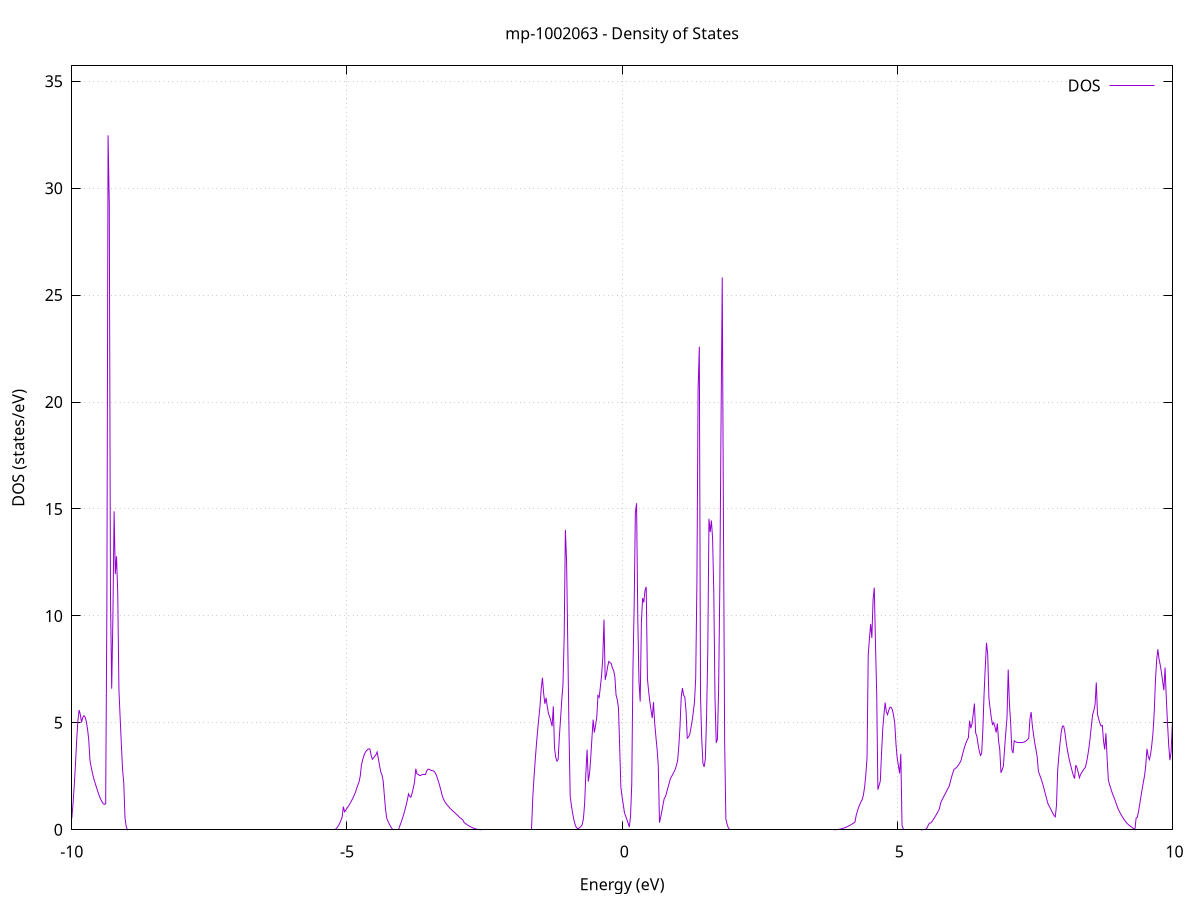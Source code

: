 set title 'mp-1002063 - Density of States'
set xlabel 'Energy (eV)'
set ylabel 'DOS (states/eV)'
set grid
set xrange [-10:10]
set yrange [0:35.716]
set xzeroaxis lt -1
set terminal png size 800,600
set output 'mp-1002063_dos_gnuplot.png'
plot '-' using 1:2 with lines title 'DOS'
-21.070300 0.000000
-21.048400 0.000000
-21.026500 0.000000
-21.004600 0.000000
-20.982600 0.000000
-20.960700 0.000000
-20.938800 0.000000
-20.916900 0.000000
-20.894900 0.000000
-20.873000 0.000000
-20.851100 0.000000
-20.829200 0.000000
-20.807200 0.000000
-20.785300 0.000000
-20.763400 0.000000
-20.741500 0.000000
-20.719600 0.000000
-20.697600 0.000000
-20.675700 0.000000
-20.653800 0.000000
-20.631900 0.000000
-20.609900 0.000000
-20.588000 0.000000
-20.566100 0.000000
-20.544200 0.000000
-20.522200 0.000000
-20.500300 0.000000
-20.478400 0.000000
-20.456500 0.000000
-20.434500 0.000000
-20.412600 0.000000
-20.390700 0.000000
-20.368800 0.000000
-20.346800 0.000000
-20.324900 0.000000
-20.303000 0.000000
-20.281100 0.000000
-20.259100 0.000000
-20.237200 0.000000
-20.215300 0.000000
-20.193400 0.000000
-20.171400 0.000000
-20.149500 0.000000
-20.127600 0.000000
-20.105700 0.000000
-20.083700 0.000000
-20.061800 0.000000
-20.039900 0.000000
-20.018000 0.000000
-19.996000 0.000000
-19.974100 0.000000
-19.952200 0.000000
-19.930300 0.000000
-19.908300 0.000000
-19.886400 0.000000
-19.864500 0.000000
-19.842600 0.000000
-19.820600 0.000000
-19.798700 0.000000
-19.776800 0.000000
-19.754900 0.000000
-19.733000 0.000000
-19.711000 0.000000
-19.689100 0.000000
-19.667200 0.000000
-19.645300 0.000000
-19.623300 0.000000
-19.601400 0.000000
-19.579500 0.000000
-19.557600 0.000000
-19.535600 0.000000
-19.513700 0.000000
-19.491800 0.000000
-19.469900 0.000000
-19.447900 0.000000
-19.426000 0.000000
-19.404100 0.000000
-19.382200 0.000000
-19.360200 0.000000
-19.338300 0.000000
-19.316400 0.000000
-19.294500 0.000000
-19.272500 0.000000
-19.250600 0.000000
-19.228700 0.000000
-19.206800 0.000000
-19.184800 0.000000
-19.162900 0.000000
-19.141000 0.000000
-19.119100 0.000000
-19.097100 0.000000
-19.075200 130.961300
-19.053300 187.178600
-19.031400 41.817400
-19.009400 214.074200
-18.987500 0.000000
-18.965600 127.293700
-18.943700 87.142800
-18.921700 0.000000
-18.899800 0.000000
-18.877900 0.000000
-18.856000 0.000000
-18.834000 0.000000
-18.812100 0.000000
-18.790200 0.000000
-18.768300 0.000000
-18.746400 0.000000
-18.724400 0.000000
-18.702500 0.000000
-18.680600 0.000000
-18.658700 0.000000
-18.636700 0.000000
-18.614800 0.000000
-18.592900 0.000000
-18.571000 0.000000
-18.549000 0.000000
-18.527100 0.000000
-18.505200 0.000000
-18.483300 0.000000
-18.461300 0.000000
-18.439400 0.000000
-18.417500 0.000000
-18.395600 0.000000
-18.373600 0.000000
-18.351700 0.000000
-18.329800 0.000000
-18.307900 0.000000
-18.285900 0.000000
-18.264000 0.000000
-18.242100 0.000000
-18.220200 0.000000
-18.198200 0.000000
-18.176300 0.000000
-18.154400 0.000000
-18.132500 0.000000
-18.110500 0.000000
-18.088600 0.000000
-18.066700 0.000000
-18.044800 0.000000
-18.022800 0.000000
-18.000900 0.000000
-17.979000 0.000000
-17.957100 0.000000
-17.935100 0.000000
-17.913200 0.000000
-17.891300 0.000000
-17.869400 0.000000
-17.847400 0.000000
-17.825500 0.000000
-17.803600 0.000000
-17.781700 0.000000
-17.759800 0.000000
-17.737800 0.000000
-17.715900 0.000000
-17.694000 0.000000
-17.672100 0.000000
-17.650100 0.000000
-17.628200 0.000000
-17.606300 0.000000
-17.584400 0.000000
-17.562400 0.000000
-17.540500 0.000000
-17.518600 0.000000
-17.496700 0.000000
-17.474700 0.000000
-17.452800 0.000000
-17.430900 0.000000
-17.409000 0.000000
-17.387000 0.000000
-17.365100 0.000000
-17.343200 0.000000
-17.321300 0.000000
-17.299300 0.000000
-17.277400 0.000000
-17.255500 0.000000
-17.233600 0.000000
-17.211600 0.000000
-17.189700 0.000000
-17.167800 0.000000
-17.145900 0.000000
-17.123900 0.000000
-17.102000 0.000000
-17.080100 0.000000
-17.058200 0.000000
-17.036200 0.000000
-17.014300 0.000000
-16.992400 0.000000
-16.970500 0.000000
-16.948500 0.000000
-16.926600 0.000000
-16.904700 0.000000
-16.882800 0.000000
-16.860800 0.000000
-16.838900 0.000000
-16.817000 0.000000
-16.795100 0.000000
-16.773200 0.000000
-16.751200 0.000000
-16.729300 0.000000
-16.707400 0.000000
-16.685500 0.000000
-16.663500 0.000000
-16.641600 0.000000
-16.619700 0.000000
-16.597800 0.000000
-16.575800 0.000000
-16.553900 0.000000
-16.532000 0.000000
-16.510100 0.000000
-16.488100 0.000000
-16.466200 0.000000
-16.444300 0.000000
-16.422400 0.000000
-16.400400 0.000000
-16.378500 0.000000
-16.356600 0.000000
-16.334700 0.000000
-16.312700 0.000000
-16.290800 0.000000
-16.268900 0.000000
-16.247000 0.000000
-16.225000 0.000000
-16.203100 0.000000
-16.181200 0.000000
-16.159300 0.000000
-16.137300 0.000000
-16.115400 0.000000
-16.093500 0.000000
-16.071600 0.000000
-16.049600 0.000000
-16.027700 0.000000
-16.005800 0.000000
-15.983900 0.000000
-15.961900 0.000000
-15.940000 0.000000
-15.918100 0.000000
-15.896200 0.000000
-15.874200 0.000000
-15.852300 0.000000
-15.830400 0.000000
-15.808500 0.000000
-15.786600 0.000000
-15.764600 0.000000
-15.742700 0.000000
-15.720800 0.000000
-15.698900 0.000000
-15.676900 0.000000
-15.655000 0.000000
-15.633100 0.000000
-15.611200 0.000000
-15.589200 0.000000
-15.567300 0.000000
-15.545400 0.000000
-15.523500 0.000000
-15.501500 0.000000
-15.479600 0.000000
-15.457700 0.000000
-15.435800 0.000000
-15.413800 0.000000
-15.391900 0.000000
-15.370000 0.000000
-15.348100 0.000000
-15.326100 0.000000
-15.304200 0.000000
-15.282300 0.000000
-15.260400 0.000000
-15.238400 0.000000
-15.216500 0.000000
-15.194600 0.000000
-15.172700 0.000000
-15.150700 0.000000
-15.128800 0.000000
-15.106900 0.000000
-15.085000 0.000000
-15.063000 0.000000
-15.041100 0.000000
-15.019200 0.000000
-14.997300 0.000000
-14.975300 0.000000
-14.953400 0.000000
-14.931500 0.000000
-14.909600 0.000000
-14.887600 0.000000
-14.865700 0.000000
-14.843800 0.000000
-14.821900 0.000000
-14.799900 0.000000
-14.778000 0.000000
-14.756100 0.000000
-14.734200 0.000000
-14.712300 0.000000
-14.690300 0.000000
-14.668400 0.000000
-14.646500 0.000000
-14.624600 0.000000
-14.602600 0.000000
-14.580700 0.000000
-14.558800 0.000000
-14.536900 0.000000
-14.514900 0.000000
-14.493000 0.000000
-14.471100 0.000000
-14.449200 0.000000
-14.427200 0.000000
-14.405300 0.000000
-14.383400 0.000000
-14.361500 0.000000
-14.339500 0.000000
-14.317600 0.000000
-14.295700 0.000000
-14.273800 0.000000
-14.251800 0.000000
-14.229900 0.000000
-14.208000 0.000000
-14.186100 0.000000
-14.164100 0.000000
-14.142200 0.000000
-14.120300 0.000000
-14.098400 0.000000
-14.076400 0.000000
-14.054500 0.000000
-14.032600 0.000000
-14.010700 0.000000
-13.988700 0.000000
-13.966800 0.000000
-13.944900 0.000000
-13.923000 0.000000
-13.901000 0.000000
-13.879100 0.000000
-13.857200 0.000000
-13.835300 0.000000
-13.813300 0.000000
-13.791400 0.000000
-13.769500 0.000000
-13.747600 0.000000
-13.725700 0.000000
-13.703700 0.000000
-13.681800 0.000000
-13.659900 0.000000
-13.638000 0.000000
-13.616000 0.000000
-13.594100 0.000000
-13.572200 0.000000
-13.550300 0.000000
-13.528300 0.000000
-13.506400 0.000000
-13.484500 0.000000
-13.462600 0.000000
-13.440600 0.000000
-13.418700 0.000000
-13.396800 0.000000
-13.374900 0.000000
-13.352900 0.000000
-13.331000 0.000000
-13.309100 0.000000
-13.287200 0.000000
-13.265200 0.000000
-13.243300 0.000000
-13.221400 0.000000
-13.199500 0.000000
-13.177500 0.000000
-13.155600 0.000000
-13.133700 0.000000
-13.111800 0.000000
-13.089800 0.000000
-13.067900 0.000000
-13.046000 0.000000
-13.024100 0.000000
-13.002100 0.000000
-12.980200 0.000000
-12.958300 0.000000
-12.936400 0.000000
-12.914400 0.000000
-12.892500 0.000000
-12.870600 0.000000
-12.848700 0.000000
-12.826700 0.000000
-12.804800 0.000000
-12.782900 0.000000
-12.761000 0.000000
-12.739100 0.000000
-12.717100 0.000000
-12.695200 0.000000
-12.673300 0.000000
-12.651400 0.000000
-12.629400 0.000000
-12.607500 0.000000
-12.585600 0.000000
-12.563700 0.000000
-12.541700 0.000000
-12.519800 0.000000
-12.497900 0.000000
-12.476000 0.000000
-12.454000 0.000000
-12.432100 0.000000
-12.410200 0.000000
-12.388300 0.000000
-12.366300 0.000000
-12.344400 0.000000
-12.322500 0.000000
-12.300600 0.000000
-12.278600 0.000000
-12.256700 0.000000
-12.234800 0.000000
-12.212900 0.000000
-12.190900 0.000000
-12.169000 0.000000
-12.147100 0.000000
-12.125200 0.000000
-12.103200 0.000000
-12.081300 0.000000
-12.059400 0.000000
-12.037500 0.000000
-12.015500 0.000000
-11.993600 0.000000
-11.971700 0.000000
-11.949800 0.000000
-11.927800 0.000000
-11.905900 0.000000
-11.884000 0.000000
-11.862100 0.000000
-11.840100 0.000000
-11.818200 0.000000
-11.796300 0.000000
-11.774400 0.000000
-11.752500 0.000000
-11.730500 0.000000
-11.708600 0.000000
-11.686700 0.000000
-11.664800 0.000000
-11.642800 0.000000
-11.620900 0.000000
-11.599000 0.000000
-11.577100 0.000000
-11.555100 0.000000
-11.533200 0.000000
-11.511300 0.000000
-11.489400 0.000000
-11.467400 0.000000
-11.445500 0.000000
-11.423600 0.000000
-11.401700 0.000000
-11.379700 0.000000
-11.357800 0.000000
-11.335900 0.000000
-11.314000 0.000000
-11.292000 0.000000
-11.270100 0.000000
-11.248200 0.000000
-11.226300 0.000000
-11.204300 0.000000
-11.182400 0.000000
-11.160500 0.000000
-11.138600 0.000000
-11.116600 0.000000
-11.094700 0.000000
-11.072800 0.000000
-11.050900 0.000000
-11.028900 0.000000
-11.007000 0.000000
-10.985100 0.000000
-10.963200 0.000000
-10.941200 0.000000
-10.919300 0.000000
-10.897400 0.000000
-10.875500 0.000000
-10.853500 0.039700
-10.831600 0.169100
-10.809700 0.388500
-10.787800 0.697700
-10.765900 1.523500
-10.743900 1.287400
-10.722000 1.321900
-10.700100 1.450100
-10.678200 1.597700
-10.656200 1.764600
-10.634300 1.950800
-10.612400 2.156400
-10.590500 2.387200
-10.568500 2.637300
-10.546600 2.887300
-10.524700 3.137100
-10.502800 4.029800
-10.480800 4.446000
-10.458900 4.726000
-10.437000 4.924900
-10.415100 5.042400
-10.393100 5.078700
-10.371200 4.898900
-10.349300 4.763700
-10.327400 4.941500
-10.305400 5.108400
-10.283500 5.303200
-10.261600 4.561600
-10.239700 3.409500
-10.217700 2.398200
-10.195800 1.527800
-10.173900 0.798100
-10.152000 0.209300
-10.130000 0.000000
-10.108100 0.000000
-10.086200 0.000000
-10.064300 0.000000
-10.042300 0.000000
-10.020400 0.023100
-9.998500 0.564300
-9.976600 1.255100
-9.954600 2.093600
-9.932700 3.079700
-9.910800 4.213500
-9.888900 5.112400
-9.866900 5.598600
-9.845000 5.388000
-9.823100 5.018000
-9.801200 5.255300
-9.779300 5.334000
-9.757300 5.267100
-9.735400 5.054600
-9.713500 4.696400
-9.691600 4.192700
-9.669600 3.237700
-9.647700 2.935300
-9.625800 2.661900
-9.603900 2.426500
-9.581900 2.235400
-9.560000 2.051700
-9.538100 1.871100
-9.516200 1.701700
-9.494200 1.550600
-9.472300 1.417700
-9.450400 1.303200
-9.428500 1.217700
-9.406500 1.188400
-9.384600 1.216800
-9.362700 10.200200
-9.340800 32.468900
-9.318800 29.245500
-9.296900 10.864400
-9.275000 6.594700
-9.253100 9.950000
-9.231100 14.887400
-9.209200 11.955300
-9.187300 12.787800
-9.165400 11.120700
-9.143400 6.535700
-9.121500 5.245100
-9.099600 4.002500
-9.077700 2.827600
-9.055700 2.194000
-9.033800 0.578300
-9.011900 0.159300
-8.990000 0.001400
-8.968000 0.000000
-8.946100 0.000000
-8.924200 0.000000
-8.902300 0.000000
-8.880300 0.000000
-8.858400 0.000000
-8.836500 0.000000
-8.814600 0.000000
-8.792700 0.000000
-8.770700 0.000000
-8.748800 0.000000
-8.726900 0.000000
-8.705000 0.000000
-8.683000 0.000000
-8.661100 0.000000
-8.639200 0.000000
-8.617300 0.000000
-8.595300 0.000000
-8.573400 0.000000
-8.551500 0.000000
-8.529600 0.000000
-8.507600 0.000000
-8.485700 0.000000
-8.463800 0.000000
-8.441900 0.000000
-8.419900 0.000000
-8.398000 0.000000
-8.376100 0.000000
-8.354200 0.000000
-8.332200 0.000000
-8.310300 0.000000
-8.288400 0.000000
-8.266500 0.000000
-8.244500 0.000000
-8.222600 0.000000
-8.200700 0.000000
-8.178800 0.000000
-8.156800 0.000000
-8.134900 0.000000
-8.113000 0.000000
-8.091100 0.000000
-8.069100 0.000000
-8.047200 0.000000
-8.025300 0.000000
-8.003400 0.000000
-7.981400 0.000000
-7.959500 0.000000
-7.937600 0.000000
-7.915700 0.000000
-7.893700 0.000000
-7.871800 0.000000
-7.849900 0.000000
-7.828000 0.000000
-7.806000 0.000000
-7.784100 0.000000
-7.762200 0.000000
-7.740300 0.000000
-7.718400 0.000000
-7.696400 0.000000
-7.674500 0.000000
-7.652600 0.000000
-7.630700 0.000000
-7.608700 0.000000
-7.586800 0.000000
-7.564900 0.000000
-7.543000 0.000000
-7.521000 0.000000
-7.499100 0.000000
-7.477200 0.000000
-7.455300 0.000000
-7.433300 0.000000
-7.411400 0.000000
-7.389500 0.000000
-7.367600 0.000000
-7.345600 0.000000
-7.323700 0.000000
-7.301800 0.000000
-7.279900 0.000000
-7.257900 0.000000
-7.236000 0.000000
-7.214100 0.000000
-7.192200 0.000000
-7.170200 0.000000
-7.148300 0.000000
-7.126400 0.000000
-7.104500 0.000000
-7.082500 0.000000
-7.060600 0.000000
-7.038700 0.000000
-7.016800 0.000000
-6.994800 0.000000
-6.972900 0.000000
-6.951000 0.000000
-6.929100 0.000000
-6.907100 0.000000
-6.885200 0.000000
-6.863300 0.000000
-6.841400 0.000000
-6.819400 0.000000
-6.797500 0.000000
-6.775600 0.000000
-6.753700 0.000000
-6.731800 0.000000
-6.709800 0.000000
-6.687900 0.000000
-6.666000 0.000000
-6.644100 0.000000
-6.622100 0.000000
-6.600200 0.000000
-6.578300 0.000000
-6.556400 0.000000
-6.534400 0.000000
-6.512500 0.000000
-6.490600 0.000000
-6.468700 0.000000
-6.446700 0.000000
-6.424800 0.000000
-6.402900 0.000000
-6.381000 0.000000
-6.359000 0.000000
-6.337100 0.000000
-6.315200 0.000000
-6.293300 0.000000
-6.271300 0.000000
-6.249400 0.000000
-6.227500 0.000000
-6.205600 0.000000
-6.183600 0.000000
-6.161700 0.000000
-6.139800 0.000000
-6.117900 0.000000
-6.095900 0.000000
-6.074000 0.000000
-6.052100 0.000000
-6.030200 0.000000
-6.008200 0.000000
-5.986300 0.000000
-5.964400 0.000000
-5.942500 0.000000
-5.920500 0.000000
-5.898600 0.000000
-5.876700 0.000000
-5.854800 0.000000
-5.832800 0.000000
-5.810900 0.000000
-5.789000 0.000000
-5.767100 0.000000
-5.745200 0.000000
-5.723200 0.000000
-5.701300 0.000000
-5.679400 0.000000
-5.657500 0.000000
-5.635500 0.000000
-5.613600 0.000000
-5.591700 0.000000
-5.569800 0.000000
-5.547800 0.000000
-5.525900 0.000000
-5.504000 0.000000
-5.482100 0.000000
-5.460100 0.000000
-5.438200 0.000000
-5.416300 0.000000
-5.394400 0.000000
-5.372400 0.000000
-5.350500 0.000000
-5.328600 0.000000
-5.306700 0.000000
-5.284700 0.000000
-5.262800 0.000000
-5.240900 0.000000
-5.219000 0.012800
-5.197000 0.049900
-5.175100 0.111300
-5.153200 0.197000
-5.131300 0.307000
-5.109300 0.441300
-5.087400 0.599900
-5.065500 1.083200
-5.043600 0.840100
-5.021600 0.919100
-4.999700 1.004700
-4.977800 1.089000
-4.955900 1.178000
-4.933900 1.275500
-4.912000 1.381400
-4.890100 1.495800
-4.868200 1.618700
-4.846200 1.752500
-4.824300 1.928700
-4.802400 2.092400
-4.780500 2.240000
-4.758600 2.512900
-4.736600 3.028700
-4.714700 3.275400
-4.692800 3.465300
-4.670900 3.598600
-4.648900 3.691600
-4.627000 3.752800
-4.605100 3.781400
-4.583200 3.777300
-4.561200 3.485900
-4.539300 3.296800
-4.517400 3.362600
-4.495500 3.434000
-4.473500 3.506700
-4.451600 3.638000
-4.429700 3.326500
-4.407800 2.997400
-4.385800 2.701800
-4.363900 2.566000
-4.342000 2.271100
-4.320100 1.587500
-4.298100 0.933100
-4.276200 0.533300
-4.254300 0.396000
-4.232400 0.274700
-4.210400 0.169500
-4.188500 0.080200
-4.166600 0.007000
-4.144700 0.000000
-4.122700 0.000000
-4.100800 0.000000
-4.078900 0.000000
-4.057000 0.000000
-4.035000 0.215800
-4.013100 0.367100
-3.991200 0.535600
-3.969300 0.721500
-3.947300 0.924600
-3.925400 1.145100
-3.903500 1.382800
-3.881600 1.677000
-3.859600 1.561700
-3.837700 1.523400
-3.815800 1.719300
-3.793900 1.959000
-3.772000 2.233200
-3.750000 2.852800
-3.728100 2.614100
-3.706200 2.598500
-3.684300 2.545700
-3.662300 2.545800
-3.640400 2.572100
-3.618500 2.585800
-3.596600 2.587000
-3.574600 2.579200
-3.552700 2.739900
-3.530800 2.825300
-3.508900 2.835300
-3.486900 2.795300
-3.465000 2.771200
-3.443100 2.762400
-3.421200 2.738300
-3.399200 2.668700
-3.377300 2.556900
-3.355400 2.402800
-3.333500 2.222000
-3.311500 2.024600
-3.289600 1.810200
-3.267700 1.578800
-3.245800 1.429700
-3.223800 1.321700
-3.201900 1.233500
-3.180000 1.162400
-3.158100 1.095600
-3.136100 1.032200
-3.114200 0.972200
-3.092300 0.915500
-3.070400 0.862300
-3.048400 0.812300
-3.026500 0.762300
-3.004600 0.710300
-2.982700 0.656300
-2.960700 0.600400
-2.938800 0.548000
-2.916900 0.503300
-2.895000 0.466300
-2.873000 0.343600
-2.851100 0.299000
-2.829200 0.257600
-2.807300 0.219300
-2.785400 0.184000
-2.763400 0.151800
-2.741500 0.122700
-2.719600 0.096800
-2.697700 0.073900
-2.675700 0.054000
-2.653800 0.037300
-2.631900 0.023700
-2.610000 0.013100
-2.588000 0.005700
-2.566100 0.001300
-2.544200 0.000000
-2.522300 0.000000
-2.500300 0.000000
-2.478400 0.000000
-2.456500 0.000000
-2.434600 0.000000
-2.412600 0.000000
-2.390700 0.000000
-2.368800 0.000000
-2.346900 0.000000
-2.324900 0.000000
-2.303000 0.000000
-2.281100 0.000000
-2.259200 0.000000
-2.237200 0.000000
-2.215300 0.000000
-2.193400 0.000000
-2.171500 0.000000
-2.149500 0.000000
-2.127600 0.000000
-2.105700 0.000000
-2.083800 0.000000
-2.061800 0.000000
-2.039900 0.000000
-2.018000 0.000000
-1.996100 0.000000
-1.974100 0.000000
-1.952200 0.000000
-1.930300 0.000000
-1.908400 0.000000
-1.886400 0.000000
-1.864500 0.000000
-1.842600 0.000000
-1.820700 0.000000
-1.798800 0.000000
-1.776800 0.000000
-1.754900 0.000000
-1.733000 0.000000
-1.711100 0.000000
-1.689100 0.000000
-1.667200 0.000000
-1.645300 0.000000
-1.623400 1.538400
-1.601400 2.465000
-1.579500 3.260000
-1.557600 3.986100
-1.535700 4.643500
-1.513700 5.232200
-1.491800 5.797200
-1.469900 6.614200
-1.448000 7.107400
-1.426000 6.364000
-1.404100 5.890200
-1.382200 6.169700
-1.360300 5.763300
-1.338300 5.419400
-1.316400 5.292100
-1.294500 5.072900
-1.272600 4.839000
-1.250600 5.769400
-1.228700 3.814600
-1.206800 3.389700
-1.184900 3.207600
-1.162900 3.289200
-1.141000 4.342300
-1.119100 5.187500
-1.097200 6.071900
-1.075200 6.767400
-1.053300 9.027700
-1.031400 14.020800
-1.009500 12.552400
-0.987500 8.589600
-0.965600 4.608400
-0.943700 1.557700
-0.921800 1.130100
-0.899800 0.770900
-0.877900 0.480300
-0.856000 0.259700
-0.834100 0.117100
-0.812100 0.053300
-0.790200 0.066200
-0.768300 0.108600
-0.746400 0.161400
-0.724500 0.248500
-0.702500 0.548500
-0.680600 1.265800
-0.658700 2.681900
-0.636800 3.744500
-0.614800 2.258000
-0.592900 2.623500
-0.571000 3.348700
-0.549100 4.281800
-0.527100 5.150100
-0.505200 4.546300
-0.483300 4.887800
-0.461400 5.251300
-0.439400 6.278900
-0.417500 6.193100
-0.395600 6.681300
-0.373700 7.207700
-0.351700 8.055000
-0.329800 9.828200
-0.307900 7.008700
-0.286000 7.259400
-0.264000 7.619800
-0.242100 7.871800
-0.220200 7.818100
-0.198300 7.772500
-0.176300 7.550600
-0.154400 7.442400
-0.132500 7.158200
-0.110600 6.293600
-0.088600 6.086900
-0.066700 5.698300
-0.044800 3.879900
-0.022900 1.982100
-0.000900 1.537000
0.021000 1.170200
0.042900 0.789800
0.064800 0.635900
0.086800 0.474700
0.108700 0.306000
0.130600 0.130000
0.152500 0.622900
0.174500 2.113000
0.196400 7.528500
0.218300 10.428300
0.240200 14.824700
0.262100 15.268000
0.284100 9.888400
0.306000 6.903200
0.327900 5.994600
0.349800 9.700800
0.371800 10.832400
0.393700 10.631100
0.415600 11.198300
0.437500 11.354600
0.459500 7.056300
0.481400 6.473900
0.503300 5.987900
0.525200 5.586500
0.547200 5.222100
0.569100 5.967200
0.591000 4.984400
0.612900 4.362500
0.634900 3.777500
0.656800 2.976600
0.678700 0.331700
0.700600 0.587500
0.722600 0.881900
0.744500 1.203400
0.766400 1.478000
0.788300 1.550200
0.810300 1.770100
0.832200 1.970700
0.854100 2.173900
0.876000 2.384900
0.898000 2.489700
0.919900 2.596400
0.941800 2.705200
0.963700 2.822700
0.985700 3.002700
1.007600 3.223300
1.029500 3.904700
1.051400 4.827600
1.073400 6.197800
1.095300 6.626600
1.117200 6.292100
1.139100 6.205100
1.161100 5.555400
1.183000 4.281800
1.204900 4.335100
1.226800 4.450500
1.248700 4.731300
1.270700 5.079100
1.292600 5.494100
1.314500 5.976100
1.336400 7.082100
1.358400 11.489600
1.380300 20.617800
1.402200 22.583700
1.424100 6.210100
1.446100 4.239000
1.468000 3.113300
1.489900 2.941000
1.511800 3.313900
1.533800 5.255300
1.555700 8.279600
1.577600 14.542400
1.599500 13.920700
1.621500 14.460000
1.643400 13.630600
1.665300 11.101000
1.687200 6.152500
1.709200 4.066700
1.731100 4.234400
1.753000 6.614500
1.774900 11.384200
1.796900 19.031000
1.818800 25.822900
1.840700 14.404900
1.862600 4.112000
1.884600 0.503300
1.906500 0.263800
1.928400 0.101000
1.950300 0.014900
1.972300 0.000000
1.994200 0.000000
2.016100 0.000000
2.038000 0.000000
2.060000 0.000000
2.081900 0.000000
2.103800 0.000000
2.125700 0.000000
2.147700 0.000000
2.169600 0.000000
2.191500 0.000000
2.213400 0.000000
2.235300 0.000000
2.257300 0.000000
2.279200 0.000000
2.301100 0.000000
2.323000 0.000000
2.345000 0.000000
2.366900 0.000000
2.388800 0.000000
2.410700 0.000000
2.432700 0.000000
2.454600 0.000000
2.476500 0.000000
2.498400 0.000000
2.520400 0.000000
2.542300 0.000000
2.564200 0.000000
2.586100 0.000000
2.608100 0.000000
2.630000 0.000000
2.651900 0.000000
2.673800 0.000000
2.695800 0.000000
2.717700 0.000000
2.739600 0.000000
2.761500 0.000000
2.783500 0.000000
2.805400 0.000000
2.827300 0.000000
2.849200 0.000000
2.871200 0.000000
2.893100 0.000000
2.915000 0.000000
2.936900 0.000000
2.958900 0.000000
2.980800 0.000000
3.002700 0.000000
3.024600 0.000000
3.046600 0.000000
3.068500 0.000000
3.090400 0.000000
3.112300 0.000000
3.134300 0.000000
3.156200 0.000000
3.178100 0.000000
3.200000 0.000000
3.221900 0.000000
3.243900 0.000000
3.265800 0.000000
3.287700 0.000000
3.309600 0.000000
3.331600 0.000000
3.353500 0.000000
3.375400 0.000000
3.397300 0.000000
3.419300 0.000000
3.441200 0.000000
3.463100 0.000000
3.485000 0.000000
3.507000 0.000000
3.528900 0.000000
3.550800 0.000000
3.572700 0.000000
3.594700 0.000000
3.616600 0.000000
3.638500 0.000000
3.660400 0.000000
3.682400 0.000000
3.704300 0.000000
3.726200 0.000000
3.748100 0.000000
3.770100 0.000000
3.792000 0.000000
3.813900 0.000000
3.835800 0.000000
3.857800 0.000500
3.879700 0.003200
3.901600 0.008200
3.923500 0.015500
3.945500 0.025000
3.967400 0.036900
3.989300 0.051100
4.011200 0.067600
4.033200 0.086300
4.055100 0.107400
4.077000 0.130800
4.098900 0.156500
4.120900 0.184400
4.142800 0.214700
4.164700 0.247300
4.186600 0.282100
4.208500 0.319300
4.230500 0.358800
4.252400 0.672000
4.274300 0.865500
4.296200 1.039500
4.318200 1.187200
4.340100 1.308600
4.362000 1.413400
4.383900 1.628800
4.405900 2.003600
4.427800 2.582500
4.449700 3.371000
4.471600 8.184600
4.493600 8.937100
4.515500 9.622500
4.537400 8.969100
4.559300 10.766100
4.581300 11.317400
4.603200 8.716100
4.625100 6.388000
4.647000 1.873400
4.669000 2.077000
4.690900 2.275000
4.712800 3.551600
4.734700 4.691200
4.756700 5.378600
4.778600 5.945700
4.800500 5.515300
4.822400 5.384600
4.844400 5.586500
4.866300 5.731800
4.888200 5.719900
4.910100 5.619600
4.932100 5.351900
4.954000 4.951400
4.975900 4.000400
4.997800 3.348400
5.019800 3.001100
5.041700 2.636000
5.063600 3.545100
5.085500 0.201000
5.107500 0.000000
5.129400 0.000000
5.151300 0.000000
5.173200 0.000000
5.195100 0.000000
5.217100 0.000000
5.239000 0.000000
5.260900 0.000000
5.282800 0.000000
5.304800 0.000000
5.326700 0.000000
5.348600 0.000000
5.370500 0.000000
5.392500 0.000000
5.414400 0.000000
5.436300 0.000300
5.458200 0.003100
5.480200 0.008800
5.502100 0.017300
5.524000 0.028600
5.545900 0.111700
5.567900 0.255600
5.589800 0.315600
5.611700 0.324700
5.633600 0.402300
5.655600 0.485300
5.677500 0.573900
5.699400 0.667900
5.721300 0.767500
5.743300 0.872600
5.765200 0.983100
5.787100 1.245000
5.809000 1.378300
5.831000 1.492800
5.852900 1.599600
5.874800 1.701700
5.896700 1.820800
5.918700 1.928700
5.940600 2.026200
5.962500 2.235800
5.984400 2.457500
6.006400 2.638800
6.028300 2.821700
6.050200 2.859600
6.072100 2.904000
6.094100 2.965000
6.116000 3.046000
6.137900 3.140200
6.159800 3.262400
6.181800 3.491500
6.203700 3.709100
6.225600 3.897700
6.247500 4.062400
6.269400 4.200000
6.291400 4.308300
6.313300 5.101600
6.335200 4.749100
6.357100 4.948900
6.379100 5.411100
6.401000 5.904200
6.422900 4.530500
6.444800 4.385500
6.466800 3.998300
6.488700 3.681000
6.510600 3.472400
6.532500 3.565300
6.554500 4.692800
6.576400 6.349400
6.598300 7.611900
6.620200 8.741200
6.642200 8.215000
6.664100 6.169800
6.686000 5.676000
6.707900 5.234700
6.729900 4.918900
6.751800 5.011100
6.773700 4.817300
6.795600 4.548500
6.817600 4.971900
6.839500 4.162100
6.861400 3.750200
6.883300 2.666800
6.905300 2.803100
6.927200 2.977300
6.949100 3.796400
6.971000 4.552100
6.993000 5.244500
7.014900 7.487200
7.036800 5.898000
7.058700 5.019100
7.080700 3.743200
7.102600 3.585900
7.124500 4.160200
7.146400 4.117800
7.168400 4.091500
7.190300 4.079600
7.212200 4.081800
7.234100 4.076300
7.256000 4.073700
7.278000 4.081500
7.299900 4.099700
7.321800 4.128400
7.343700 4.167600
7.365700 4.217500
7.387600 4.278900
7.409500 5.182700
7.431400 5.505000
7.453400 4.876100
7.475300 4.440400
7.497200 4.065200
7.519100 3.750500
7.541100 3.414700
7.563000 2.743400
7.584900 2.576200
7.606800 2.423100
7.628800 2.254800
7.650700 2.060800
7.672600 1.841900
7.694500 1.623000
7.716500 1.412900
7.738400 1.212100
7.760300 1.100400
7.782200 0.989600
7.804200 0.879600
7.826100 0.770600
7.848000 0.662400
7.869900 0.605000
7.891900 1.139700
7.913800 2.795100
7.935700 3.471700
7.957600 4.076000
7.979600 4.589500
8.001500 4.851200
8.023400 4.842500
8.045300 4.553200
8.067300 4.092900
8.089200 3.748800
8.111100 3.445700
8.133000 3.183400
8.155000 2.961500
8.176900 2.741000
8.198800 2.539400
8.220700 2.392600
8.242600 3.023400
8.264600 2.897900
8.286500 2.688300
8.308400 2.430200
8.330300 2.589900
8.352300 2.681800
8.374200 2.770400
8.396100 2.855800
8.418000 2.924300
8.440000 3.175700
8.461900 3.492900
8.483800 3.877600
8.505700 4.347700
8.527700 4.907800
8.549600 5.389000
8.571500 5.582400
8.593400 5.861000
8.615400 6.887800
8.637300 5.402400
8.659200 5.175600
8.681100 4.978400
8.703100 4.849700
8.725000 4.879600
8.746900 4.145400
8.768800 3.758700
8.790800 4.511500
8.812700 3.317500
8.834600 2.322200
8.856500 2.110500
8.878500 1.936400
8.900400 1.753000
8.922300 1.606100
8.944200 1.456200
8.966200 1.303200
8.988100 1.146100
9.010000 0.986800
9.031900 0.871700
9.053900 0.763700
9.075800 0.662800
9.097700 0.569100
9.119600 0.482400
9.141600 0.402800
9.163500 0.329900
9.185400 0.272300
9.207300 0.225100
9.229200 0.179200
9.251200 0.134600
9.273100 0.091200
9.295000 0.049200
9.316900 0.008400
9.338900 0.545700
9.360800 0.584700
9.382700 0.857800
9.404600 1.199200
9.426600 1.552600
9.448500 1.897100
9.470400 2.225500
9.492300 2.525400
9.514300 3.023400
9.536200 3.786300
9.558100 3.437000
9.580000 3.284200
9.602000 3.526600
9.623900 3.970000
9.645800 4.533600
9.667700 5.482500
9.689700 6.955500
9.711600 7.916500
9.733500 8.439500
9.755400 7.978800
9.777400 7.704600
9.799300 7.357100
9.821200 6.936100
9.843100 6.524900
9.865100 7.585900
9.887000 6.183400
9.908900 5.002600
9.930800 3.981800
9.952800 3.253600
9.974700 3.631900
9.996600 4.951300
10.018500 5.210700
10.040500 5.632300
10.062400 6.061700
10.084300 6.434900
10.106200 7.303900
10.128200 3.704700
10.150100 3.091500
10.172000 2.971900
10.193900 3.258400
10.215800 3.843300
10.237800 4.005800
10.259700 4.201100
10.281600 4.457600
10.303500 5.988300
10.325500 6.696800
10.347400 7.333400
10.369300 8.382800
10.391200 7.294600
10.413200 5.952600
10.435100 5.527400
10.457000 5.042300
10.478900 5.304800
10.500900 5.920000
10.522800 6.470500
10.544700 5.508400
10.566600 6.568100
10.588600 7.773900
10.610500 7.923600
10.632400 7.820700
10.654300 7.997700
10.676300 8.075400
10.698200 7.019100
10.720100 5.793600
10.742000 3.999000
10.764000 3.009300
10.785900 2.559000
10.807800 2.187800
10.829700 1.895500
10.851700 1.690200
10.873600 1.582600
10.895500 1.507100
10.917400 1.799800
10.939400 2.147800
10.961300 2.551100
10.983200 3.009700
11.005100 6.088500
11.027100 7.674000
11.049000 6.973600
11.070900 6.441900
11.092800 6.012400
11.114800 6.003200
11.136700 6.058500
11.158600 6.157900
11.180500 6.272900
11.202400 6.420900
11.224400 6.604000
11.246300 6.853700
11.268200 7.515700
11.290100 8.409500
11.312100 9.373100
11.334000 9.621500
11.355900 7.834800
11.377800 5.643300
11.399800 5.188800
11.421700 4.894100
11.443600 4.476700
11.465500 4.150000
11.487500 3.948200
11.509400 3.902000
11.531300 3.884200
11.553200 3.894600
11.575200 3.933200
11.597100 4.000000
11.619000 4.094900
11.640900 4.099900
11.662900 4.165900
11.684800 4.245200
11.706700 4.407000
11.728600 5.165000
11.750600 5.359700
11.772500 5.457900
11.794400 5.549200
11.816300 5.348800
11.838300 5.143300
11.860200 5.005800
11.882100 4.980700
11.904000 4.885600
11.926000 4.720200
11.947900 4.484600
11.969800 4.417200
11.991700 4.388600
12.013700 4.382000
12.035600 4.377700
12.057500 4.359000
12.079400 4.338000
12.101400 4.328500
12.123300 4.448400
12.145200 5.257500
12.167100 5.306000
12.189000 4.705000
12.211000 4.474400
12.232900 4.320200
12.254800 4.030900
12.276700 3.979900
12.298700 3.959000
12.320600 3.711500
12.342500 3.488600
12.364400 3.281100
12.386400 3.088900
12.408300 3.403100
12.430200 3.326600
12.452100 3.129500
12.474100 2.920900
12.496000 2.716800
12.517900 2.634300
12.539800 2.685500
12.561800 2.954400
12.583700 3.272900
12.605600 3.641000
12.627500 4.058600
12.649500 4.743700
12.671400 6.733700
12.693300 9.360700
12.715200 9.253100
12.737200 8.308100
12.759100 7.359900
12.781000 6.386300
12.802900 5.315800
12.824900 4.293000
12.846800 3.982400
12.868700 3.815500
12.890600 3.763300
12.912600 3.796400
12.934500 4.105300
12.956400 5.662800
12.978300 5.759900
13.000300 6.128700
13.022200 6.525000
13.044100 6.844600
13.066000 7.124100
13.088000 7.363400
13.109900 7.614200
13.131800 7.249400
13.153700 5.968800
13.175600 5.510800
13.197600 4.955100
13.219500 4.745300
13.241400 4.559400
13.263300 4.355800
13.285300 4.197400
13.307200 4.843800
13.329100 5.083400
13.351000 6.030600
13.373000 6.979400
13.394900 8.512400
13.416800 8.224100
13.438700 7.817600
13.460700 7.156300
13.482600 6.494400
13.504500 5.771900
13.526400 5.336300
13.548400 5.339700
13.570300 4.819100
13.592200 3.982600
13.614100 3.279600
13.636100 2.724000
13.658000 2.141200
13.679900 1.929600
13.701800 1.816300
13.723800 1.987100
13.745700 2.283600
13.767600 2.657700
13.789500 5.099500
13.811500 10.811400
13.833400 13.196900
13.855300 9.991500
13.877200 10.330100
13.899200 8.515800
13.921100 7.052800
13.943000 5.455300
13.964900 4.507300
13.986900 3.513100
14.008800 2.761800
14.030700 2.092900
14.052600 2.137200
14.074600 2.365600
14.096500 2.669100
14.118400 3.032300
14.140300 3.361900
14.162300 3.645700
14.184200 3.882400
14.206100 4.080300
14.228000 4.281400
14.249900 4.930700
14.271900 5.708100
14.293800 6.583100
14.315700 7.618000
14.337600 7.875600
14.359600 9.616500
14.381500 7.910600
14.403400 6.287600
14.425300 5.270200
14.447300 2.528100
14.469200 2.900700
14.491100 3.447300
14.513000 4.144800
14.535000 3.700000
14.556900 3.908200
14.578800 4.184900
14.600700 4.636100
14.622700 5.041100
14.644600 5.376000
14.666500 5.731500
14.688400 6.029800
14.710400 5.442000
14.732300 5.662200
14.754200 6.543800
14.776100 8.021000
14.798100 7.351000
14.820000 4.411500
14.841900 3.560200
14.863800 3.646700
14.885800 4.261200
14.907700 4.324700
14.929600 4.592600
14.951500 4.894000
14.973500 4.861700
14.995400 4.154300
15.017300 4.374600
15.039200 4.644400
15.061200 5.161100
15.083100 5.168200
15.105000 5.259500
15.126900 5.461600
15.148900 6.334700
15.170800 6.653600
15.192700 6.874600
15.214600 7.089800
15.236500 7.244300
15.258500 7.337900
15.280400 7.372500
15.302300 7.350600
15.324200 7.147400
15.346200 7.282200
15.368100 5.769200
15.390000 4.922600
15.411900 4.693800
15.433900 4.743100
15.455800 4.846400
15.477700 5.003600
15.499600 5.131900
15.521600 5.287300
15.543500 5.460000
15.565400 5.555700
15.587300 5.541100
15.609300 5.201400
15.631200 4.984600
15.653100 5.423900
15.675000 5.640200
15.697000 5.972800
15.718900 6.286600
15.740800 6.669900
15.762700 6.904300
15.784700 7.761200
15.806600 6.900000
15.828500 7.178300
15.850400 7.545200
15.872400 6.992600
15.894300 7.108800
15.916200 6.969300
15.938100 7.185600
15.960100 7.303600
15.982000 7.163300
16.003900 6.497900
16.025800 5.250900
16.047800 5.030100
16.069700 4.880800
16.091600 5.572600
16.113500 6.644800
16.135500 7.335000
16.157400 6.211900
16.179300 5.609800
16.201200 5.098800
16.223100 5.069500
16.245100 5.183600
16.267000 5.588300
16.288900 5.970400
16.310800 5.875400
16.332800 5.733500
16.354700 5.544600
16.376600 5.293600
16.398500 5.686700
16.420500 5.825100
16.442400 6.258200
16.464300 5.972900
16.486200 6.398900
16.508200 6.244400
16.530100 6.222700
16.552000 5.981100
16.573900 5.594400
16.595900 5.315500
16.617800 5.087800
16.639700 4.931900
16.661600 4.830500
16.683600 4.657300
16.705500 4.454100
16.727400 4.220900
16.749300 3.980300
16.771300 4.007500
16.793200 4.466400
16.815100 4.915200
16.837000 5.248000
16.859000 5.475700
16.880900 5.680600
16.902800 5.862000
16.924700 6.019900
16.946700 5.387900
16.968600 5.425000
16.990500 4.895700
17.012400 4.341000
17.034400 3.760900
17.056300 3.159900
17.078200 3.041600
17.100100 3.019900
17.122100 3.443700
17.144000 4.365400
17.165900 6.391300
17.187800 10.021100
17.209700 8.146400
17.231700 7.357300
17.253600 6.735600
17.275500 6.159300
17.297400 5.628600
17.319400 5.243200
17.341300 4.820300
17.363200 4.459800
17.385100 4.302300
17.407100 4.225700
17.429000 4.231900
17.450900 4.470000
17.472800 4.687000
17.494800 4.998700
17.516700 4.824100
17.538600 5.442300
17.560500 5.631100
17.582500 5.865700
17.604400 6.266200
17.626300 6.615200
17.648200 7.035700
17.670200 7.406100
17.692100 7.680000
17.714000 7.571400
17.735900 7.463000
17.757900 7.479100
17.779800 8.026700
17.801700 8.104800
17.823600 7.916000
17.845600 7.287600
17.867500 6.235400
17.889400 5.941700
17.911300 7.066600
17.933300 7.057900
17.955200 7.106900
17.977100 6.189800
17.999000 5.937000
18.021000 5.555000
18.042900 5.244300
18.064800 4.679800
18.086700 4.391400
18.108700 4.341000
18.130600 4.395900
18.152500 4.977600
18.174400 5.049900
18.196300 5.175900
18.218300 5.355700
18.240200 5.665500
18.262100 9.592200
18.284000 8.470000
18.306000 6.928400
18.327900 5.642900
18.349800 5.764800
18.371700 5.614200
18.393700 5.544500
18.415600 5.546000
18.437500 5.604700
18.459400 5.664100
18.481400 5.722700
18.503300 5.482200
18.525200 6.463800
18.547100 8.156000
18.569100 8.643100
18.591000 8.705700
18.612900 8.344200
18.634800 7.662300
18.656800 7.313800
18.678700 7.085200
18.700600 7.797700
18.722500 7.871500
18.744500 6.986800
18.766400 6.627800
18.788300 6.520100
18.810200 5.852500
18.832200 5.391800
18.854100 5.548000
18.876000 5.989800
18.897900 6.440600
18.919900 6.804500
18.941800 7.276200
18.963700 7.379600
18.985600 7.177500
19.007600 6.204900
19.029500 4.942500
19.051400 4.936100
19.073300 4.918000
19.095300 4.892000
19.117200 4.871500
19.139100 4.856200
19.161000 4.735700
19.182900 4.492600
19.204900 4.666400
19.226800 4.841400
19.248700 5.066600
19.270600 5.497100
19.292600 6.021400
19.314500 6.563400
19.336400 7.170100
19.358300 7.377700
19.380300 7.487600
19.402200 7.481800
19.424100 7.815500
19.446000 7.848000
19.468000 8.055600
19.489900 8.578000
19.511800 7.004300
19.533700 5.241600
19.555700 5.251100
19.577600 5.238000
19.599500 5.202500
19.621400 5.144500
19.643400 5.063900
19.665300 4.999500
19.687200 4.853600
19.709100 4.810700
19.731100 4.638900
19.753000 4.590400
19.774900 4.549400
19.796800 4.374500
19.818800 3.667800
19.840700 3.553600
19.862600 3.565700
19.884500 3.466000
19.906500 3.824200
19.928400 4.203900
19.950300 4.673000
19.972200 5.144400
19.994200 5.547100
20.016100 5.626800
20.038000 6.140900
20.059900 6.598000
20.081900 6.585600
20.103800 6.162300
20.125700 5.768500
20.147600 5.402500
20.169500 5.108200
20.191500 4.832800
20.213400 4.535800
20.235300 4.215400
20.257200 3.883900
20.279200 3.517000
20.301100 2.939200
20.323000 2.658700
20.344900 2.403600
20.366900 2.189300
20.388800 2.032500
20.410700 1.896400
20.432600 1.322600
20.454600 1.219200
20.476500 1.116800
20.498400 1.015200
20.520300 1.328600
20.542300 1.004800
20.564200 0.708000
20.586100 0.449500
20.608000 0.225000
20.630000 0.043000
20.651900 0.031700
20.673800 0.022200
20.695700 0.014300
20.717700 0.008200
20.739600 0.003700
20.761500 0.001000
20.783400 0.000000
20.805400 0.000000
20.827300 0.000000
20.849200 0.000000
20.871100 0.000000
20.893100 0.000000
20.915000 0.000000
20.936900 0.000000
20.958800 0.000000
20.980800 0.000000
21.002700 0.000000
21.024600 0.000000
21.046500 0.000000
21.068500 0.000000
21.090400 0.000000
21.112300 0.000000
21.134200 0.000000
21.156200 0.000000
21.178100 0.000000
21.200000 0.000000
21.221900 0.000000
21.243800 0.000000
21.265800 0.000000
21.287700 0.000000
21.309600 0.000000
21.331500 0.000000
21.353500 0.000000
21.375400 0.000000
21.397300 0.000000
21.419200 0.000000
21.441200 0.000000
21.463100 0.000000
21.485000 0.000000
21.506900 0.000000
21.528900 0.000000
21.550800 0.000000
21.572700 0.000000
21.594600 0.000000
21.616600 0.000000
21.638500 0.000000
21.660400 0.000000
21.682300 0.000000
21.704300 0.000000
21.726200 0.000000
21.748100 0.000000
21.770000 0.000000
21.792000 0.000000
21.813900 0.000000
21.835800 0.000000
21.857700 0.000000
21.879700 0.000000
21.901600 0.000000
21.923500 0.000000
21.945400 0.000000
21.967400 0.000000
21.989300 0.000000
22.011200 0.000000
22.033100 0.000000
22.055100 0.000000
22.077000 0.000000
22.098900 0.000000
22.120800 0.000000
22.142800 0.000000
22.164700 0.000000
22.186600 0.000000
22.208500 0.000000
22.230400 0.000000
22.252400 0.000000
22.274300 0.000000
22.296200 0.000000
22.318100 0.000000
22.340100 0.000000
22.362000 0.000000
22.383900 0.000000
22.405800 0.000000
22.427800 0.000000
22.449700 0.000000
22.471600 0.000000
22.493500 0.000000
22.515500 0.000000
22.537400 0.000000
22.559300 0.000000
22.581200 0.000000
22.603200 0.000000
22.625100 0.000000
22.647000 0.000000
22.668900 0.000000
22.690900 0.000000
22.712800 0.000000
22.734700 0.000000
22.756600 0.000000
22.778600 0.000000
e
